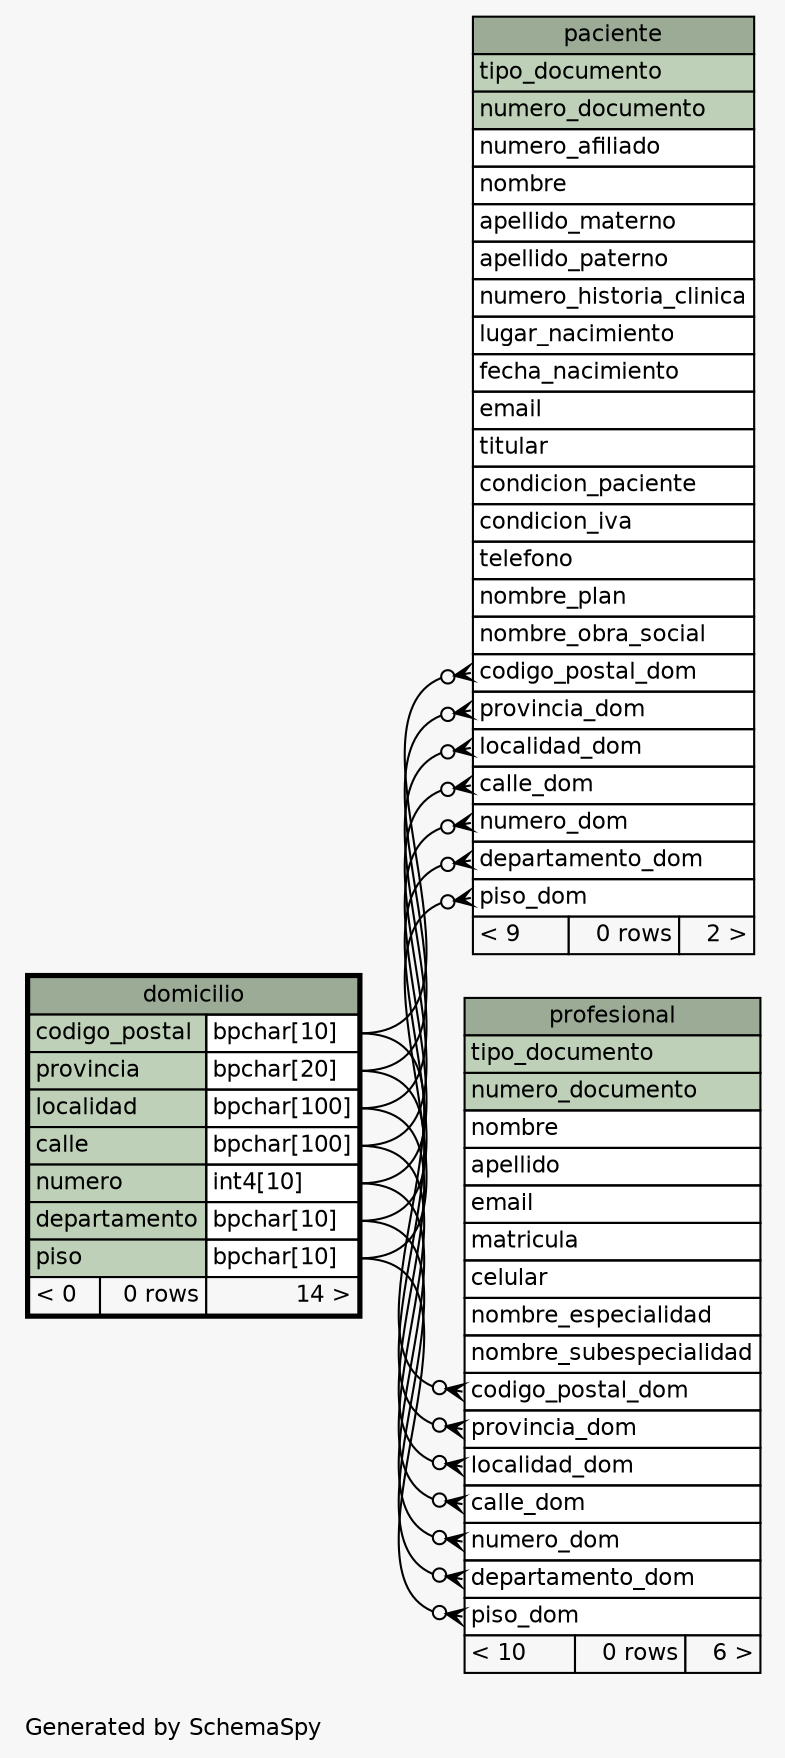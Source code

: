 // dot 2.26.3 on Linux 3.8.0-35-generic
// SchemaSpy rev 590
digraph "oneDegreeRelationshipsDiagram" {
  graph [
    rankdir="RL"
    bgcolor="#f7f7f7"
    label="\nGenerated by SchemaSpy"
    labeljust="l"
    nodesep="0.18"
    ranksep="0.46"
    fontname="Helvetica"
    fontsize="11"
  ];
  node [
    fontname="Helvetica"
    fontsize="11"
    shape="plaintext"
  ];
  edge [
    arrowsize="0.8"
  ];
  "paciente":"calle_dom":w -> "domicilio":"calle.type":e [arrowhead=none dir=back arrowtail=crowodot];
  "paciente":"codigo_postal_dom":w -> "domicilio":"codigo_postal.type":e [arrowhead=none dir=back arrowtail=crowodot];
  "paciente":"departamento_dom":w -> "domicilio":"departamento.type":e [arrowhead=none dir=back arrowtail=crowodot];
  "paciente":"localidad_dom":w -> "domicilio":"localidad.type":e [arrowhead=none dir=back arrowtail=crowodot];
  "paciente":"numero_dom":w -> "domicilio":"numero.type":e [arrowhead=none dir=back arrowtail=crowodot];
  "paciente":"piso_dom":w -> "domicilio":"piso.type":e [arrowhead=none dir=back arrowtail=crowodot];
  "paciente":"provincia_dom":w -> "domicilio":"provincia.type":e [arrowhead=none dir=back arrowtail=crowodot];
  "profesional":"calle_dom":w -> "domicilio":"calle.type":e [arrowhead=none dir=back arrowtail=crowodot];
  "profesional":"codigo_postal_dom":w -> "domicilio":"codigo_postal.type":e [arrowhead=none dir=back arrowtail=crowodot];
  "profesional":"departamento_dom":w -> "domicilio":"departamento.type":e [arrowhead=none dir=back arrowtail=crowodot];
  "profesional":"localidad_dom":w -> "domicilio":"localidad.type":e [arrowhead=none dir=back arrowtail=crowodot];
  "profesional":"numero_dom":w -> "domicilio":"numero.type":e [arrowhead=none dir=back arrowtail=crowodot];
  "profesional":"piso_dom":w -> "domicilio":"piso.type":e [arrowhead=none dir=back arrowtail=crowodot];
  "profesional":"provincia_dom":w -> "domicilio":"provincia.type":e [arrowhead=none dir=back arrowtail=crowodot];
  "domicilio" [
    label=<
    <TABLE BORDER="2" CELLBORDER="1" CELLSPACING="0" BGCOLOR="#ffffff">
      <TR><TD COLSPAN="3" BGCOLOR="#9bab96" ALIGN="CENTER">domicilio</TD></TR>
      <TR><TD PORT="codigo_postal" COLSPAN="2" BGCOLOR="#bed1b8" ALIGN="LEFT">codigo_postal</TD><TD PORT="codigo_postal.type" ALIGN="LEFT">bpchar[10]</TD></TR>
      <TR><TD PORT="provincia" COLSPAN="2" BGCOLOR="#bed1b8" ALIGN="LEFT">provincia</TD><TD PORT="provincia.type" ALIGN="LEFT">bpchar[20]</TD></TR>
      <TR><TD PORT="localidad" COLSPAN="2" BGCOLOR="#bed1b8" ALIGN="LEFT">localidad</TD><TD PORT="localidad.type" ALIGN="LEFT">bpchar[100]</TD></TR>
      <TR><TD PORT="calle" COLSPAN="2" BGCOLOR="#bed1b8" ALIGN="LEFT">calle</TD><TD PORT="calle.type" ALIGN="LEFT">bpchar[100]</TD></TR>
      <TR><TD PORT="numero" COLSPAN="2" BGCOLOR="#bed1b8" ALIGN="LEFT">numero</TD><TD PORT="numero.type" ALIGN="LEFT">int4[10]</TD></TR>
      <TR><TD PORT="departamento" COLSPAN="2" BGCOLOR="#bed1b8" ALIGN="LEFT">departamento</TD><TD PORT="departamento.type" ALIGN="LEFT">bpchar[10]</TD></TR>
      <TR><TD PORT="piso" COLSPAN="2" BGCOLOR="#bed1b8" ALIGN="LEFT">piso</TD><TD PORT="piso.type" ALIGN="LEFT">bpchar[10]</TD></TR>
      <TR><TD ALIGN="LEFT" BGCOLOR="#f7f7f7">&lt; 0</TD><TD ALIGN="RIGHT" BGCOLOR="#f7f7f7">0 rows</TD><TD ALIGN="RIGHT" BGCOLOR="#f7f7f7">14 &gt;</TD></TR>
    </TABLE>>
    URL="domicilio.html"
    tooltip="domicilio"
  ];
  "paciente" [
    label=<
    <TABLE BORDER="0" CELLBORDER="1" CELLSPACING="0" BGCOLOR="#ffffff">
      <TR><TD COLSPAN="3" BGCOLOR="#9bab96" ALIGN="CENTER">paciente</TD></TR>
      <TR><TD PORT="tipo_documento" COLSPAN="3" BGCOLOR="#bed1b8" ALIGN="LEFT">tipo_documento</TD></TR>
      <TR><TD PORT="numero_documento" COLSPAN="3" BGCOLOR="#bed1b8" ALIGN="LEFT">numero_documento</TD></TR>
      <TR><TD PORT="numero_afiliado" COLSPAN="3" ALIGN="LEFT">numero_afiliado</TD></TR>
      <TR><TD PORT="nombre" COLSPAN="3" ALIGN="LEFT">nombre</TD></TR>
      <TR><TD PORT="apellido_materno" COLSPAN="3" ALIGN="LEFT">apellido_materno</TD></TR>
      <TR><TD PORT="apellido_paterno" COLSPAN="3" ALIGN="LEFT">apellido_paterno</TD></TR>
      <TR><TD PORT="numero_historia_clinica" COLSPAN="3" ALIGN="LEFT">numero_historia_clinica</TD></TR>
      <TR><TD PORT="lugar_nacimiento" COLSPAN="3" ALIGN="LEFT">lugar_nacimiento</TD></TR>
      <TR><TD PORT="fecha_nacimiento" COLSPAN="3" ALIGN="LEFT">fecha_nacimiento</TD></TR>
      <TR><TD PORT="email" COLSPAN="3" ALIGN="LEFT">email</TD></TR>
      <TR><TD PORT="titular" COLSPAN="3" ALIGN="LEFT">titular</TD></TR>
      <TR><TD PORT="condicion_paciente" COLSPAN="3" ALIGN="LEFT">condicion_paciente</TD></TR>
      <TR><TD PORT="condicion_iva" COLSPAN="3" ALIGN="LEFT">condicion_iva</TD></TR>
      <TR><TD PORT="telefono" COLSPAN="3" ALIGN="LEFT">telefono</TD></TR>
      <TR><TD PORT="nombre_plan" COLSPAN="3" ALIGN="LEFT">nombre_plan</TD></TR>
      <TR><TD PORT="nombre_obra_social" COLSPAN="3" ALIGN="LEFT">nombre_obra_social</TD></TR>
      <TR><TD PORT="codigo_postal_dom" COLSPAN="3" ALIGN="LEFT">codigo_postal_dom</TD></TR>
      <TR><TD PORT="provincia_dom" COLSPAN="3" ALIGN="LEFT">provincia_dom</TD></TR>
      <TR><TD PORT="localidad_dom" COLSPAN="3" ALIGN="LEFT">localidad_dom</TD></TR>
      <TR><TD PORT="calle_dom" COLSPAN="3" ALIGN="LEFT">calle_dom</TD></TR>
      <TR><TD PORT="numero_dom" COLSPAN="3" ALIGN="LEFT">numero_dom</TD></TR>
      <TR><TD PORT="departamento_dom" COLSPAN="3" ALIGN="LEFT">departamento_dom</TD></TR>
      <TR><TD PORT="piso_dom" COLSPAN="3" ALIGN="LEFT">piso_dom</TD></TR>
      <TR><TD ALIGN="LEFT" BGCOLOR="#f7f7f7">&lt; 9</TD><TD ALIGN="RIGHT" BGCOLOR="#f7f7f7">0 rows</TD><TD ALIGN="RIGHT" BGCOLOR="#f7f7f7">2 &gt;</TD></TR>
    </TABLE>>
    URL="paciente.html"
    tooltip="paciente"
  ];
  "profesional" [
    label=<
    <TABLE BORDER="0" CELLBORDER="1" CELLSPACING="0" BGCOLOR="#ffffff">
      <TR><TD COLSPAN="3" BGCOLOR="#9bab96" ALIGN="CENTER">profesional</TD></TR>
      <TR><TD PORT="tipo_documento" COLSPAN="3" BGCOLOR="#bed1b8" ALIGN="LEFT">tipo_documento</TD></TR>
      <TR><TD PORT="numero_documento" COLSPAN="3" BGCOLOR="#bed1b8" ALIGN="LEFT">numero_documento</TD></TR>
      <TR><TD PORT="nombre" COLSPAN="3" ALIGN="LEFT">nombre</TD></TR>
      <TR><TD PORT="apellido" COLSPAN="3" ALIGN="LEFT">apellido</TD></TR>
      <TR><TD PORT="email" COLSPAN="3" ALIGN="LEFT">email</TD></TR>
      <TR><TD PORT="matricula" COLSPAN="3" ALIGN="LEFT">matricula</TD></TR>
      <TR><TD PORT="celular" COLSPAN="3" ALIGN="LEFT">celular</TD></TR>
      <TR><TD PORT="nombre_especialidad" COLSPAN="3" ALIGN="LEFT">nombre_especialidad</TD></TR>
      <TR><TD PORT="nombre_subespecialidad" COLSPAN="3" ALIGN="LEFT">nombre_subespecialidad</TD></TR>
      <TR><TD PORT="codigo_postal_dom" COLSPAN="3" ALIGN="LEFT">codigo_postal_dom</TD></TR>
      <TR><TD PORT="provincia_dom" COLSPAN="3" ALIGN="LEFT">provincia_dom</TD></TR>
      <TR><TD PORT="localidad_dom" COLSPAN="3" ALIGN="LEFT">localidad_dom</TD></TR>
      <TR><TD PORT="calle_dom" COLSPAN="3" ALIGN="LEFT">calle_dom</TD></TR>
      <TR><TD PORT="numero_dom" COLSPAN="3" ALIGN="LEFT">numero_dom</TD></TR>
      <TR><TD PORT="departamento_dom" COLSPAN="3" ALIGN="LEFT">departamento_dom</TD></TR>
      <TR><TD PORT="piso_dom" COLSPAN="3" ALIGN="LEFT">piso_dom</TD></TR>
      <TR><TD ALIGN="LEFT" BGCOLOR="#f7f7f7">&lt; 10</TD><TD ALIGN="RIGHT" BGCOLOR="#f7f7f7">0 rows</TD><TD ALIGN="RIGHT" BGCOLOR="#f7f7f7">6 &gt;</TD></TR>
    </TABLE>>
    URL="profesional.html"
    tooltip="profesional"
  ];
}
